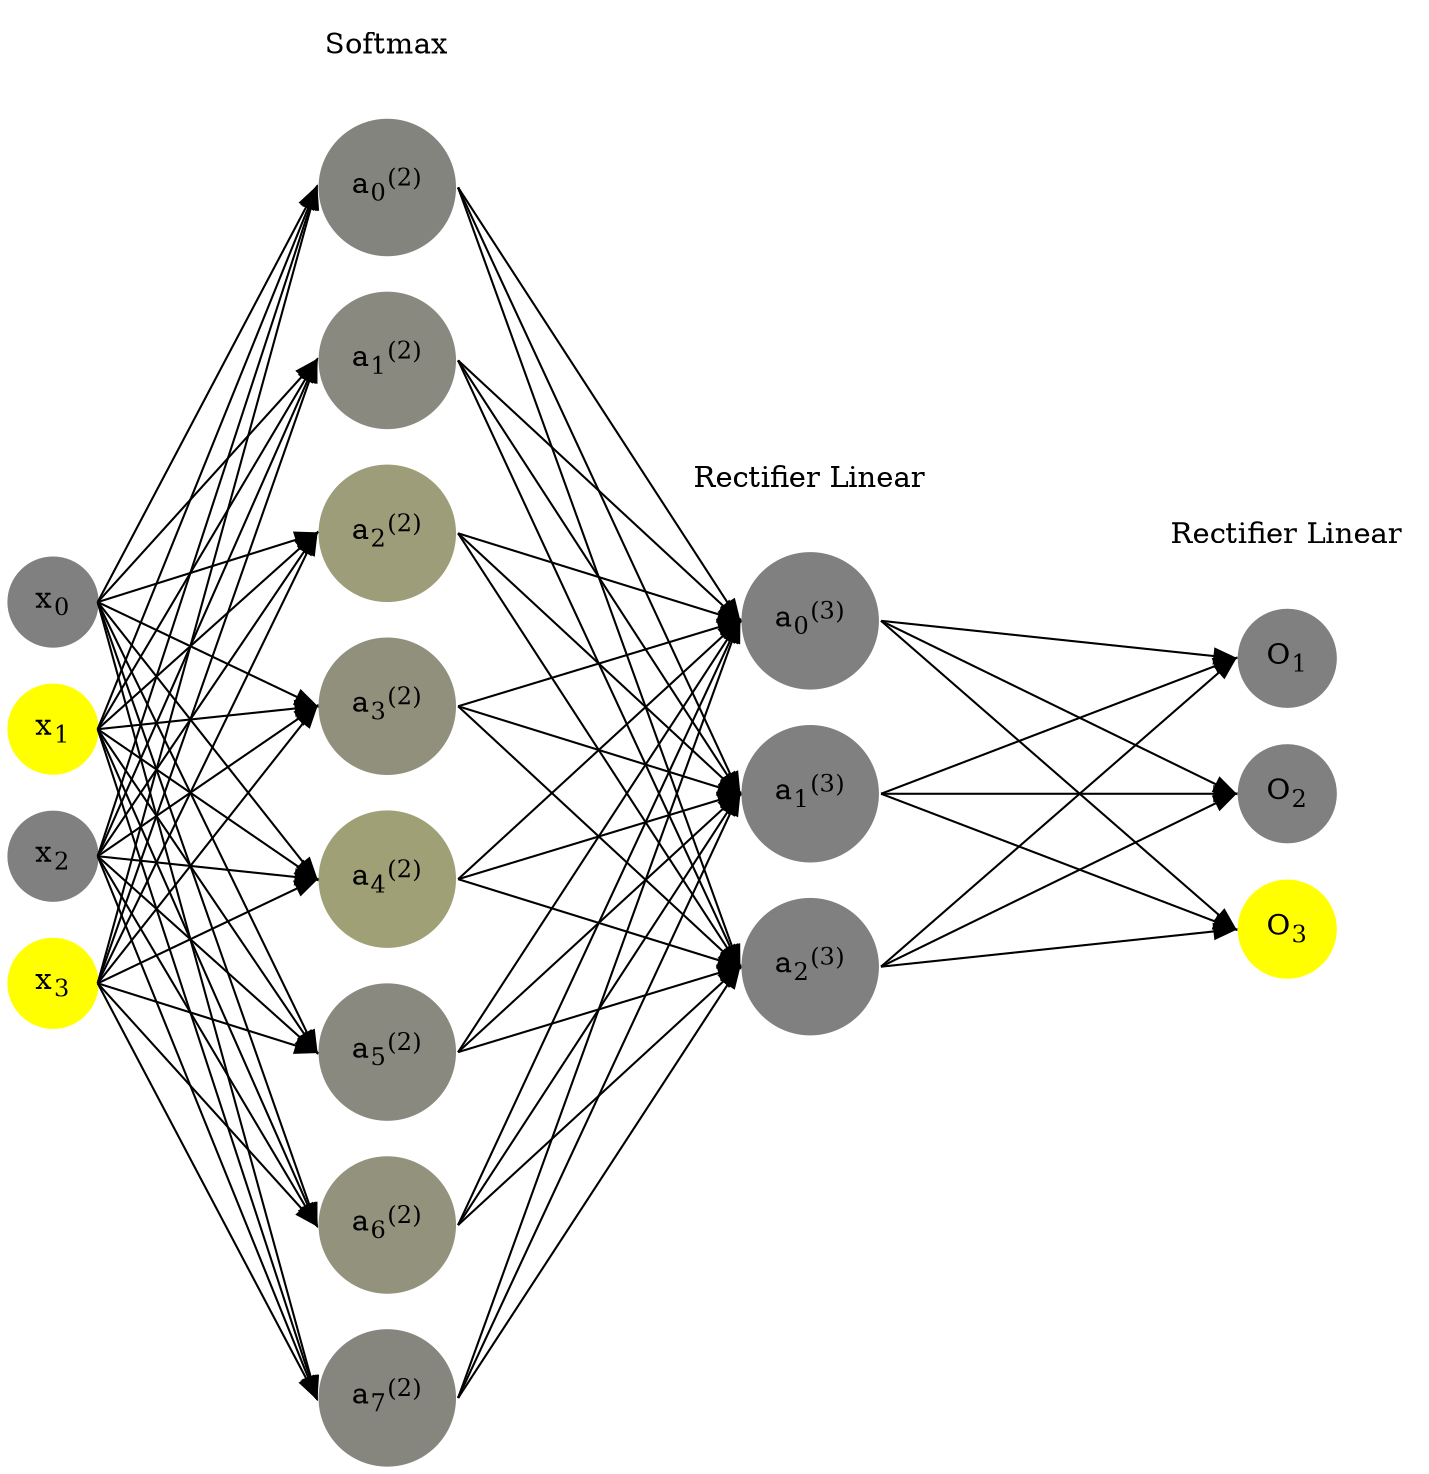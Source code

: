 digraph G {
	rankdir = LR;
	splines=false;
	edge[style=invis];
	ranksep= 1.4;
	{
	node [shape=circle, color="0.1667, 0.0, 0.5", style=filled, fillcolor="0.1667, 0.0, 0.5"];
	x0 [label=<x<sub>0</sub>>];
	}
	{
	node [shape=circle, color="0.1667, 1.0, 1.0", style=filled, fillcolor="0.1667, 1.0, 1.0"];
	x1 [label=<x<sub>1</sub>>];
	}
	{
	node [shape=circle, color="0.1667, 0.0, 0.5", style=filled, fillcolor="0.1667, 0.0, 0.5"];
	x2 [label=<x<sub>2</sub>>];
	}
	{
	node [shape=circle, color="0.1667, 1.0, 1.0", style=filled, fillcolor="0.1667, 1.0, 1.0"];
	x3 [label=<x<sub>3</sub>>];
	}
	{
	node [shape=circle, color="0.1667, 0.036793, 0.518396", style=filled, fillcolor="0.1667, 0.036793, 0.518396"];
	a02 [label=<a<sub>0</sub><sup>(2)</sup>>];
	}
	{
	node [shape=circle, color="0.1667, 0.077500, 0.538750", style=filled, fillcolor="0.1667, 0.077500, 0.538750"];
	a12 [label=<a<sub>1</sub><sup>(2)</sup>>];
	}
	{
	node [shape=circle, color="0.1667, 0.229215, 0.614608", style=filled, fillcolor="0.1667, 0.229215, 0.614608"];
	a22 [label=<a<sub>2</sub><sup>(2)</sup>>];
	}
	{
	node [shape=circle, color="0.1667, 0.132694, 0.566347", style=filled, fillcolor="0.1667, 0.132694, 0.566347"];
	a32 [label=<a<sub>3</sub><sup>(2)</sup>>];
	}
	{
	node [shape=circle, color="0.1667, 0.255931, 0.627965", style=filled, fillcolor="0.1667, 0.255931, 0.627965"];
	a42 [label=<a<sub>4</sub><sup>(2)</sup>>];
	}
	{
	node [shape=circle, color="0.1667, 0.076419, 0.538210", style=filled, fillcolor="0.1667, 0.076419, 0.538210"];
	a52 [label=<a<sub>5</sub><sup>(2)</sup>>];
	}
	{
	node [shape=circle, color="0.1667, 0.144222, 0.572111", style=filled, fillcolor="0.1667, 0.144222, 0.572111"];
	a62 [label=<a<sub>6</sub><sup>(2)</sup>>];
	}
	{
	node [shape=circle, color="0.1667, 0.047227, 0.523613", style=filled, fillcolor="0.1667, 0.047227, 0.523613"];
	a72 [label=<a<sub>7</sub><sup>(2)</sup>>];
	}
	{
	node [shape=circle, color="0.1667, 0.000000, 0.500000", style=filled, fillcolor="0.1667, 0.000000, 0.500000"];
	a03 [label=<a<sub>0</sub><sup>(3)</sup>>];
	}
	{
	node [shape=circle, color="0.1667, 0.000000, 0.500000", style=filled, fillcolor="0.1667, 0.000000, 0.500000"];
	a13 [label=<a<sub>1</sub><sup>(3)</sup>>];
	}
	{
	node [shape=circle, color="0.1667, 0.000000, 0.500000", style=filled, fillcolor="0.1667, 0.000000, 0.500000"];
	a23 [label=<a<sub>2</sub><sup>(3)</sup>>];
	}
	{
	node [shape=circle, color="0.1667, 0.0, 0.5", style=filled, fillcolor="0.1667, 0.0, 0.5"];
	O1 [label=<O<sub>1</sub>>];
	}
	{
	node [shape=circle, color="0.1667, 0.0, 0.5", style=filled, fillcolor="0.1667, 0.0, 0.5"];
	O2 [label=<O<sub>2</sub>>];
	}
	{
	node [shape=circle, color="0.1667, 1.0, 1.0", style=filled, fillcolor="0.1667, 1.0, 1.0"];
	O3 [label=<O<sub>3</sub>>];
	}
	{
	rank=same;
	x0->x1->x2->x3;
	}
	{
	rank=same;
	a02->a12->a22->a32->a42->a52->a62->a72;
	}
	{
	rank=same;
	a03->a13->a23;
	}
	{
	rank=same;
	O1->O2->O3;
	}
	l1 [shape=plaintext,label="Softmax"];
	l1->a02;
	{rank=same; l1;a02};
	l2 [shape=plaintext,label="Rectifier Linear"];
	l2->a03;
	{rank=same; l2;a03};
	l3 [shape=plaintext,label="Rectifier Linear"];
	l3->O1;
	{rank=same; l3;O1};
edge[style=solid, tailport=e, headport=w];
	{x0;x1;x2;x3} -> {a02;a12;a22;a32;a42;a52;a62;a72};
	{a02;a12;a22;a32;a42;a52;a62;a72} -> {a03;a13;a23};
	{a03;a13;a23} -> {O1,O2,O3};
}